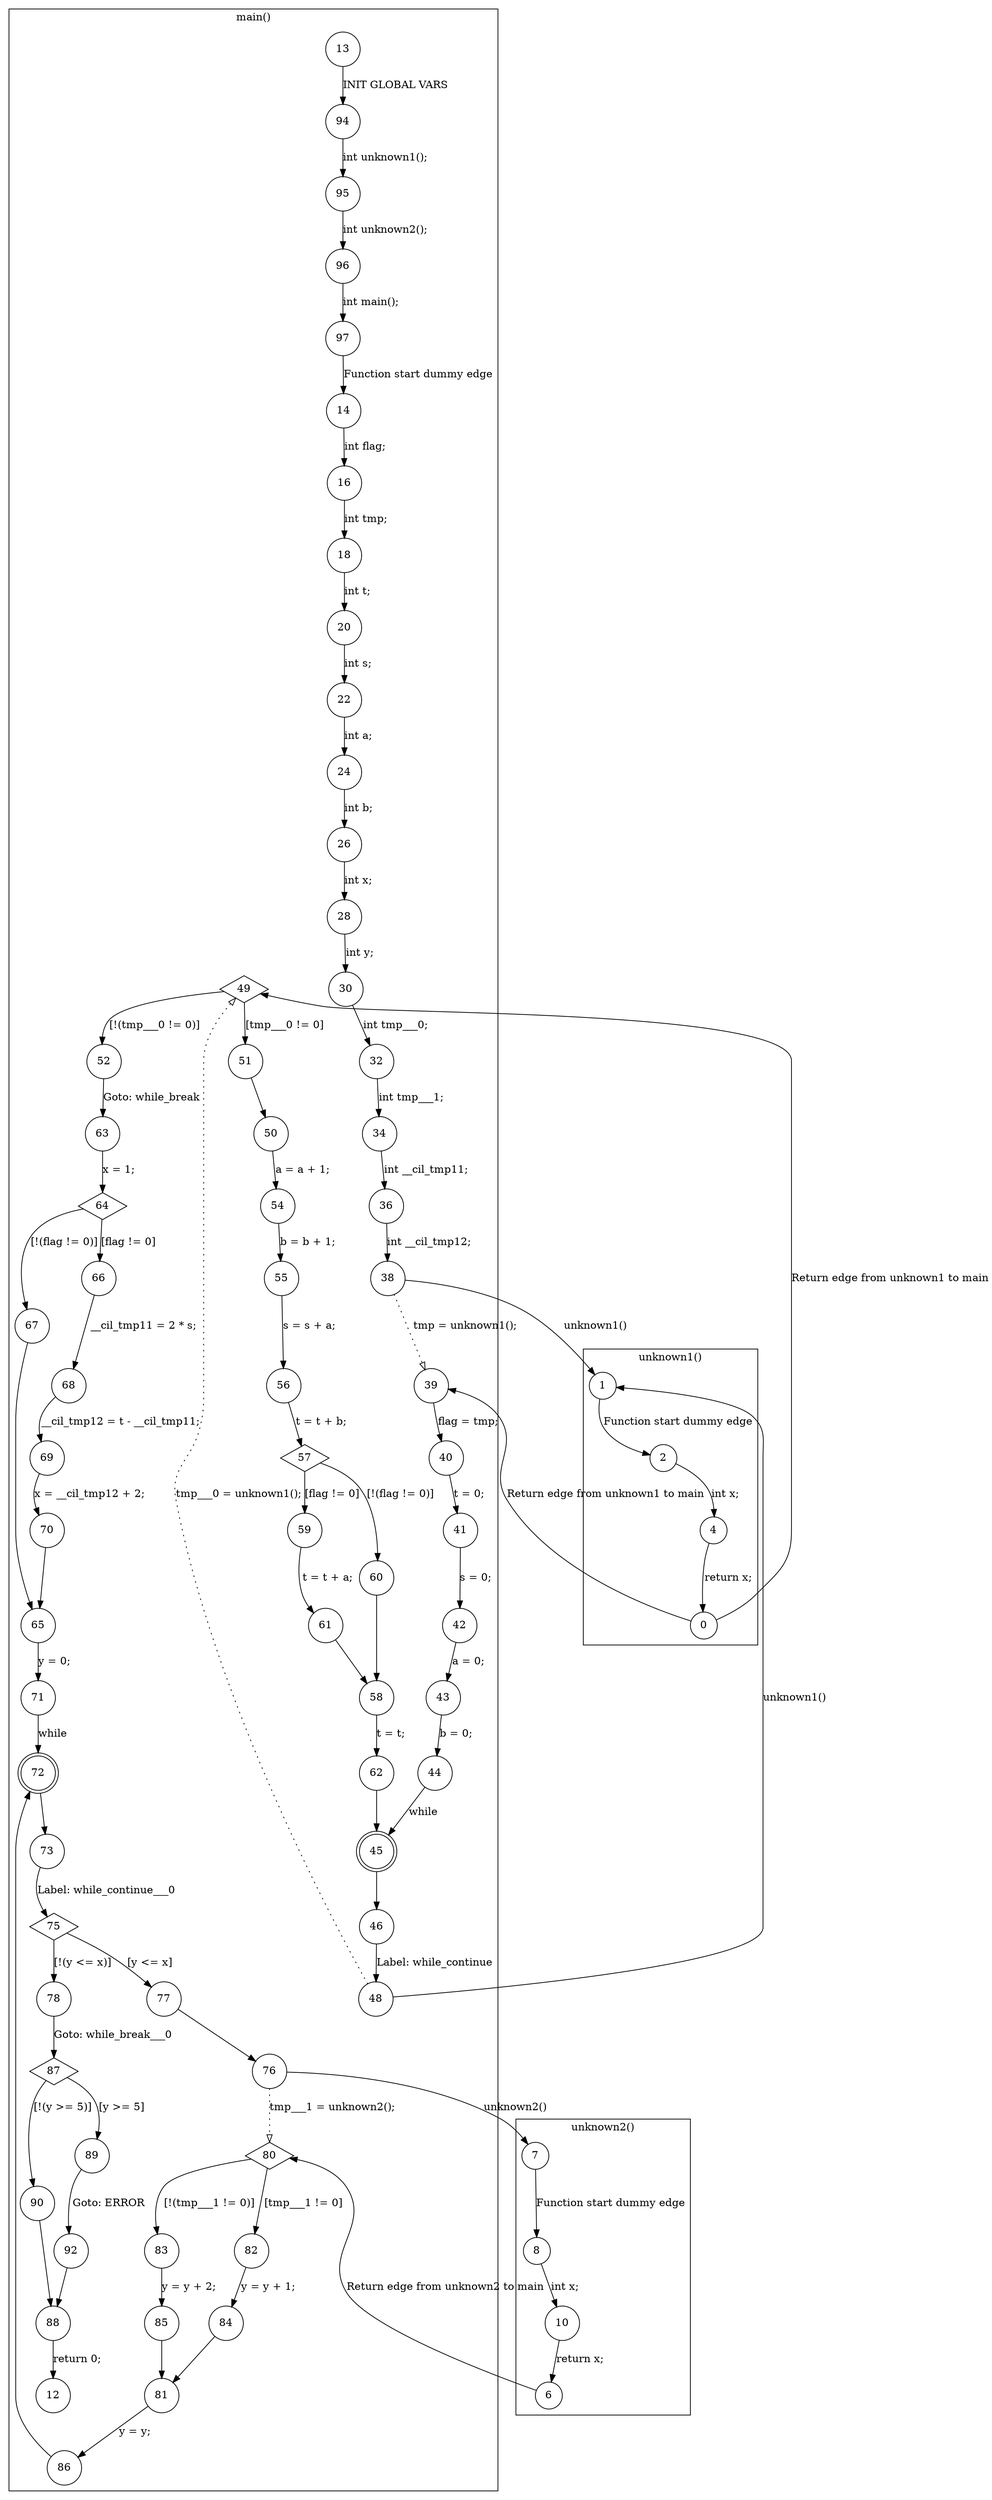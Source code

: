 digraph CFA {
49 [shape="diamond"]
49 [shape="diamond"]
57 [shape="diamond"]
57 [shape="diamond"]
45 [shape="doublecircle"]
64 [shape="diamond"]
64 [shape="diamond"]
72 [shape="doublecircle"]
75 [shape="diamond"]
75 [shape="diamond"]
80 [shape="diamond"]
80 [shape="diamond"]
87 [shape="diamond"]
87 [shape="diamond"]
node [shape="circle"]
subgraph cluster_unknown2 {
label="unknown2()"
7 -> 8 [label="Function start dummy edge"]
8 -> 10 [label="int x;"]
10 -> 6 [label="return x;"]}
subgraph cluster_unknown1 {
label="unknown1()"
1 -> 2 [label="Function start dummy edge"]
2 -> 4 [label="int x;"]
4 -> 0 [label="return x;"]}
subgraph cluster_main {
label="main()"
13 -> 94 [label="INIT GLOBAL VARS"]
94 -> 95 [label="int unknown1();"]
95 -> 96 [label="int unknown2();"]
96 -> 97 [label="int main();"]
97 -> 14 [label="Function start dummy edge"]
14 -> 16 [label="int flag;"]
16 -> 18 [label="int tmp;"]
18 -> 20 [label="int t;"]
20 -> 22 [label="int s;"]
22 -> 24 [label="int a;"]
24 -> 26 [label="int b;"]
26 -> 28 [label="int x;"]
28 -> 30 [label="int y;"]
30 -> 32 [label="int tmp___0;"]
32 -> 34 [label="int tmp___1;"]
34 -> 36 [label="int __cil_tmp11;"]
36 -> 38 [label="int __cil_tmp12;"]
38 -> 39 [label="tmp = unknown1();" style="dotted" arrowhead="empty"]
49 -> 52 [label="[!(tmp___0 != 0)]"]
49 -> 51 [label="[tmp___0 != 0]"]
51 -> 50 [label=""]
50 -> 54 [label="a = a + 1;"]
54 -> 55 [label="b = b + 1;"]
55 -> 56 [label="s = s + a;"]
56 -> 57 [label="t = t + b;"]
57 -> 60 [label="[!(flag != 0)]"]
57 -> 59 [label="[flag != 0]"]
59 -> 61 [label="t = t + a;"]
61 -> 58 [label=""]
58 -> 62 [label="t = t;"]
62 -> 45 [label=""]
45 -> 46 [label=""]
46 -> 48 [label="Label: while_continue"]
48 -> 49 [label="tmp___0 = unknown1();" style="dotted" arrowhead="empty"]
60 -> 58 [label=""]
52 -> 63 [label="Goto: while_break"]
63 -> 64 [label="x = 1;"]
64 -> 67 [label="[!(flag != 0)]"]
64 -> 66 [label="[flag != 0]"]
66 -> 68 [label="__cil_tmp11 = 2 * s;"]
68 -> 69 [label="__cil_tmp12 = t - __cil_tmp11;"]
69 -> 70 [label="x = __cil_tmp12 + 2;"]
70 -> 65 [label=""]
65 -> 71 [label="y = 0;"]
71 -> 72 [label="while"]
72 -> 73 [label=""]
73 -> 75 [label="Label: while_continue___0"]
75 -> 78 [label="[!(y <= x)]"]
75 -> 77 [label="[y <= x]"]
77 -> 76 [label=""]
76 -> 80 [label="tmp___1 = unknown2();" style="dotted" arrowhead="empty"]
80 -> 83 [label="[!(tmp___1 != 0)]"]
80 -> 82 [label="[tmp___1 != 0]"]
82 -> 84 [label="y = y + 1;"]
84 -> 81 [label=""]
81 -> 86 [label="y = y;"]
86 -> 72 [label=""]
83 -> 85 [label="y = y + 2;"]
85 -> 81 [label=""]
78 -> 87 [label="Goto: while_break___0"]
87 -> 90 [label="[!(y >= 5)]"]
87 -> 89 [label="[y >= 5]"]
89 -> 92 [label="Goto: ERROR"]
92 -> 88 [label=""]
88 -> 12 [label="return 0;"]
90 -> 88 [label=""]
67 -> 65 [label=""]
39 -> 40 [label="flag = tmp;"]
40 -> 41 [label="t = 0;"]
41 -> 42 [label="s = 0;"]
42 -> 43 [label="a = 0;"]
43 -> 44 [label="b = 0;"]
44 -> 45 [label="while"]}
38 -> 1 [label="unknown1()"]
0 -> 39 [label="Return edge from unknown1 to main"]
0 -> 49 [label="Return edge from unknown1 to main"]
48 -> 1 [label="unknown1()"]
76 -> 7 [label="unknown2()"]
6 -> 80 [label="Return edge from unknown2 to main"]}